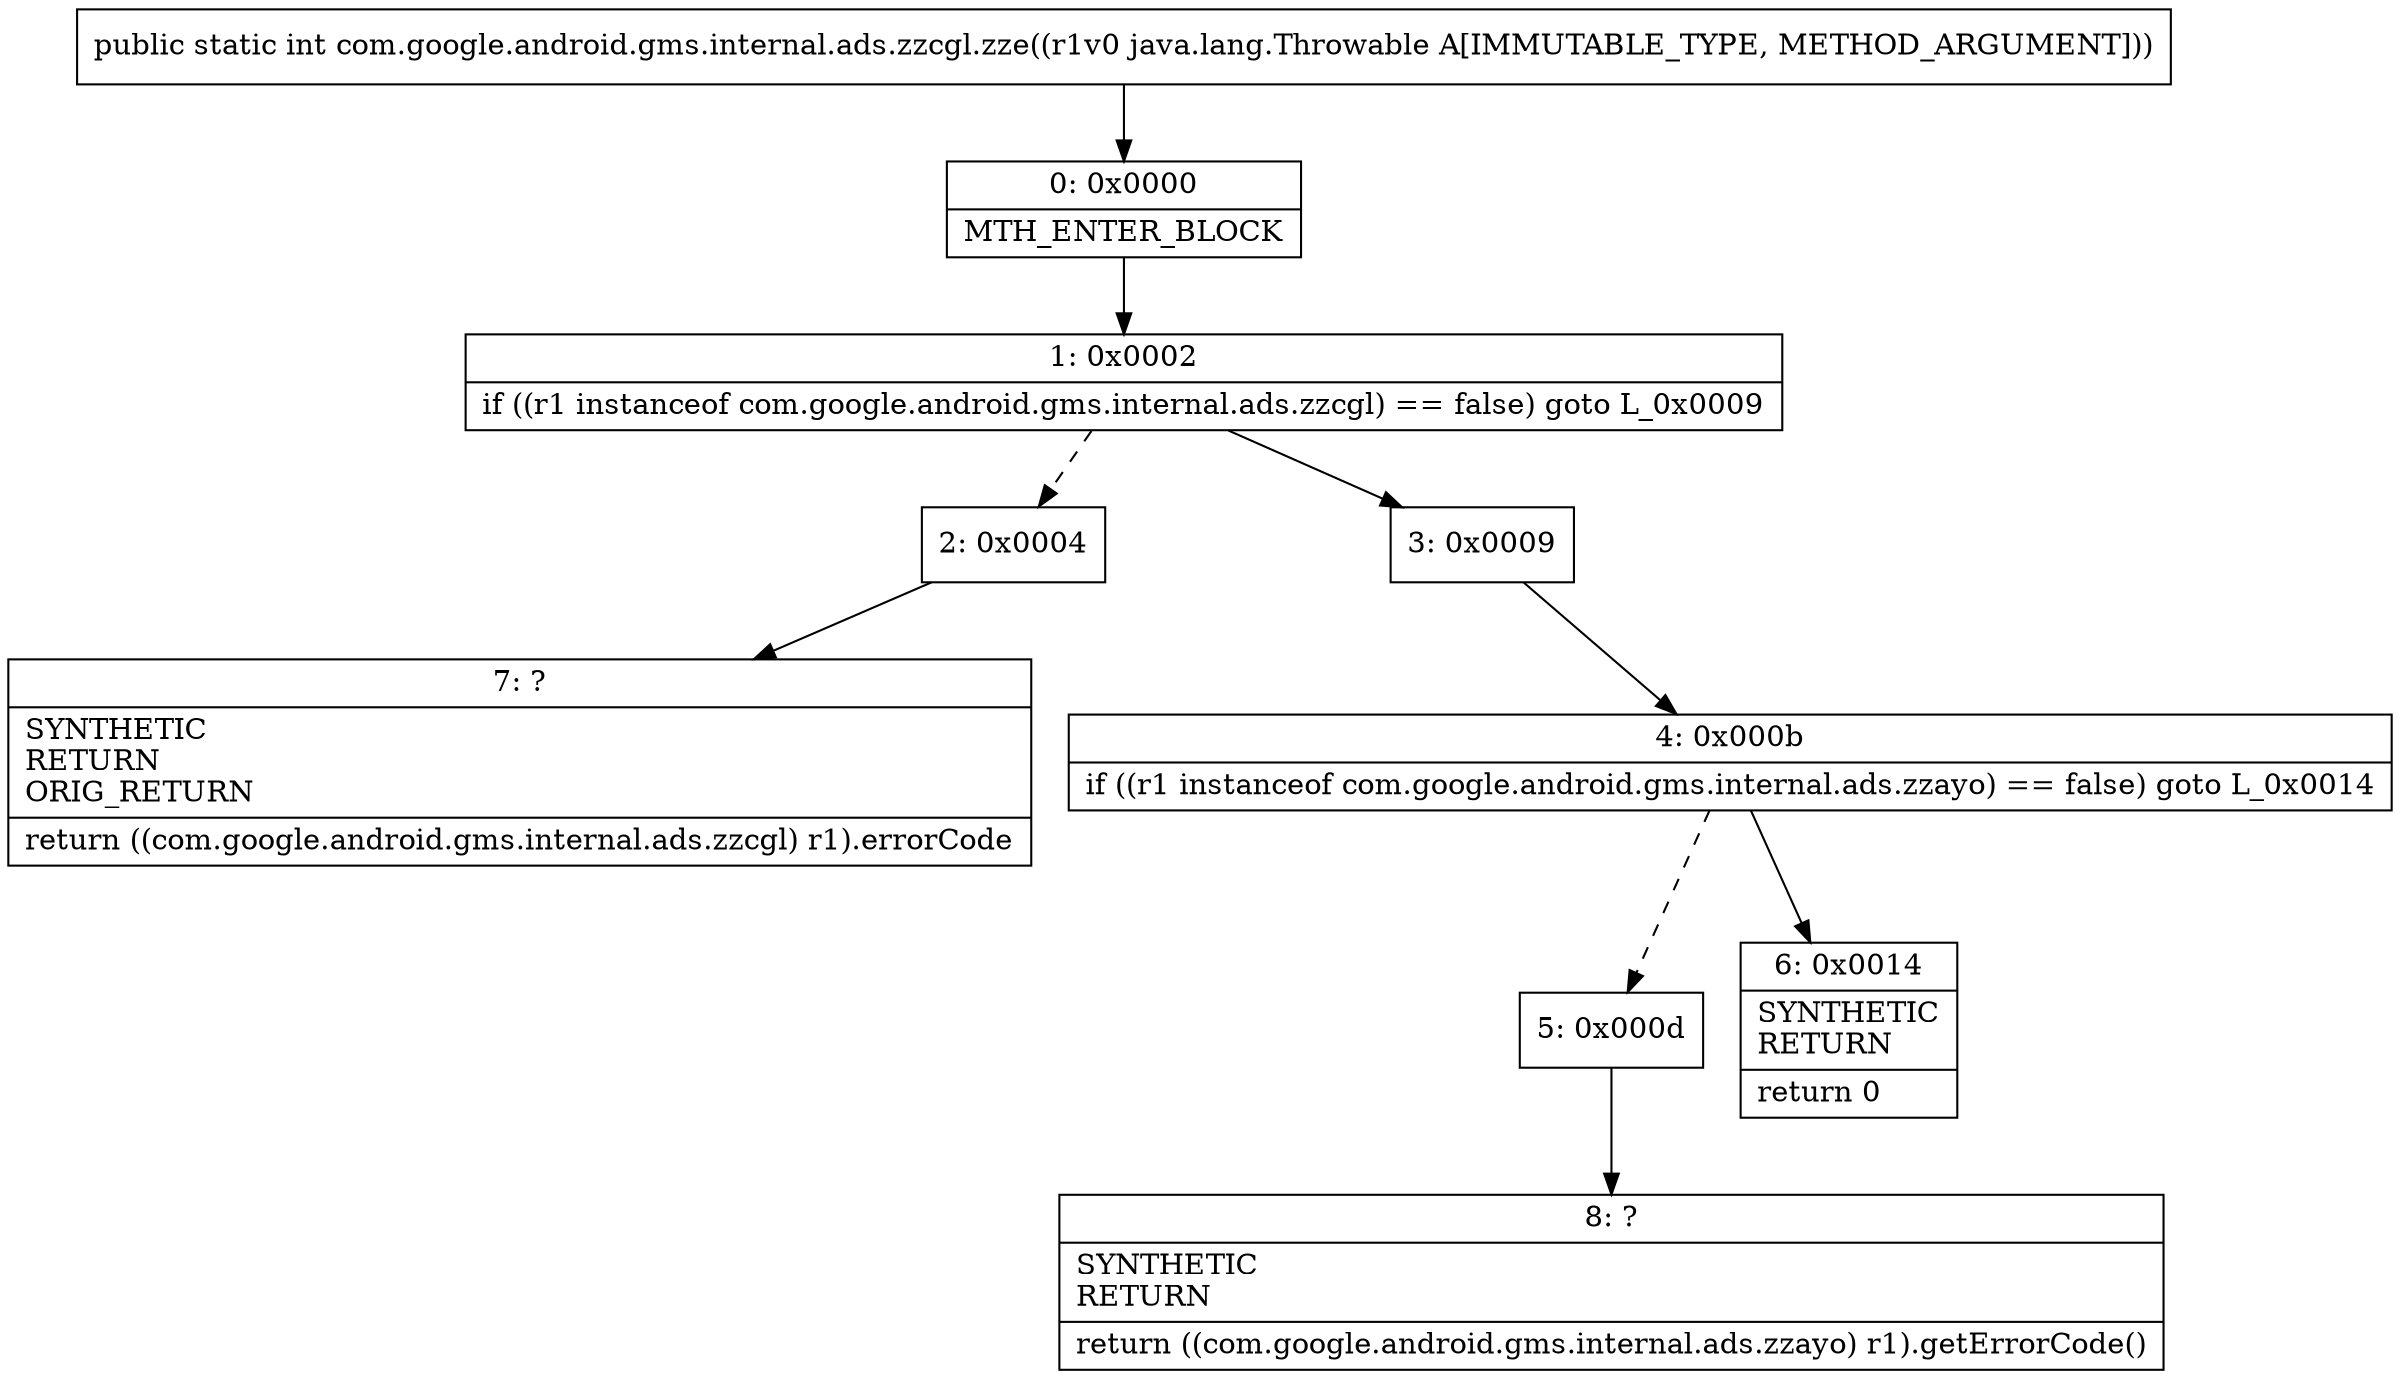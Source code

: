 digraph "CFG forcom.google.android.gms.internal.ads.zzcgl.zze(Ljava\/lang\/Throwable;)I" {
Node_0 [shape=record,label="{0\:\ 0x0000|MTH_ENTER_BLOCK\l}"];
Node_1 [shape=record,label="{1\:\ 0x0002|if ((r1 instanceof com.google.android.gms.internal.ads.zzcgl) == false) goto L_0x0009\l}"];
Node_2 [shape=record,label="{2\:\ 0x0004}"];
Node_3 [shape=record,label="{3\:\ 0x0009}"];
Node_4 [shape=record,label="{4\:\ 0x000b|if ((r1 instanceof com.google.android.gms.internal.ads.zzayo) == false) goto L_0x0014\l}"];
Node_5 [shape=record,label="{5\:\ 0x000d}"];
Node_6 [shape=record,label="{6\:\ 0x0014|SYNTHETIC\lRETURN\l|return 0\l}"];
Node_7 [shape=record,label="{7\:\ ?|SYNTHETIC\lRETURN\lORIG_RETURN\l|return ((com.google.android.gms.internal.ads.zzcgl) r1).errorCode\l}"];
Node_8 [shape=record,label="{8\:\ ?|SYNTHETIC\lRETURN\l|return ((com.google.android.gms.internal.ads.zzayo) r1).getErrorCode()\l}"];
MethodNode[shape=record,label="{public static int com.google.android.gms.internal.ads.zzcgl.zze((r1v0 java.lang.Throwable A[IMMUTABLE_TYPE, METHOD_ARGUMENT])) }"];
MethodNode -> Node_0;
Node_0 -> Node_1;
Node_1 -> Node_2[style=dashed];
Node_1 -> Node_3;
Node_2 -> Node_7;
Node_3 -> Node_4;
Node_4 -> Node_5[style=dashed];
Node_4 -> Node_6;
Node_5 -> Node_8;
}


